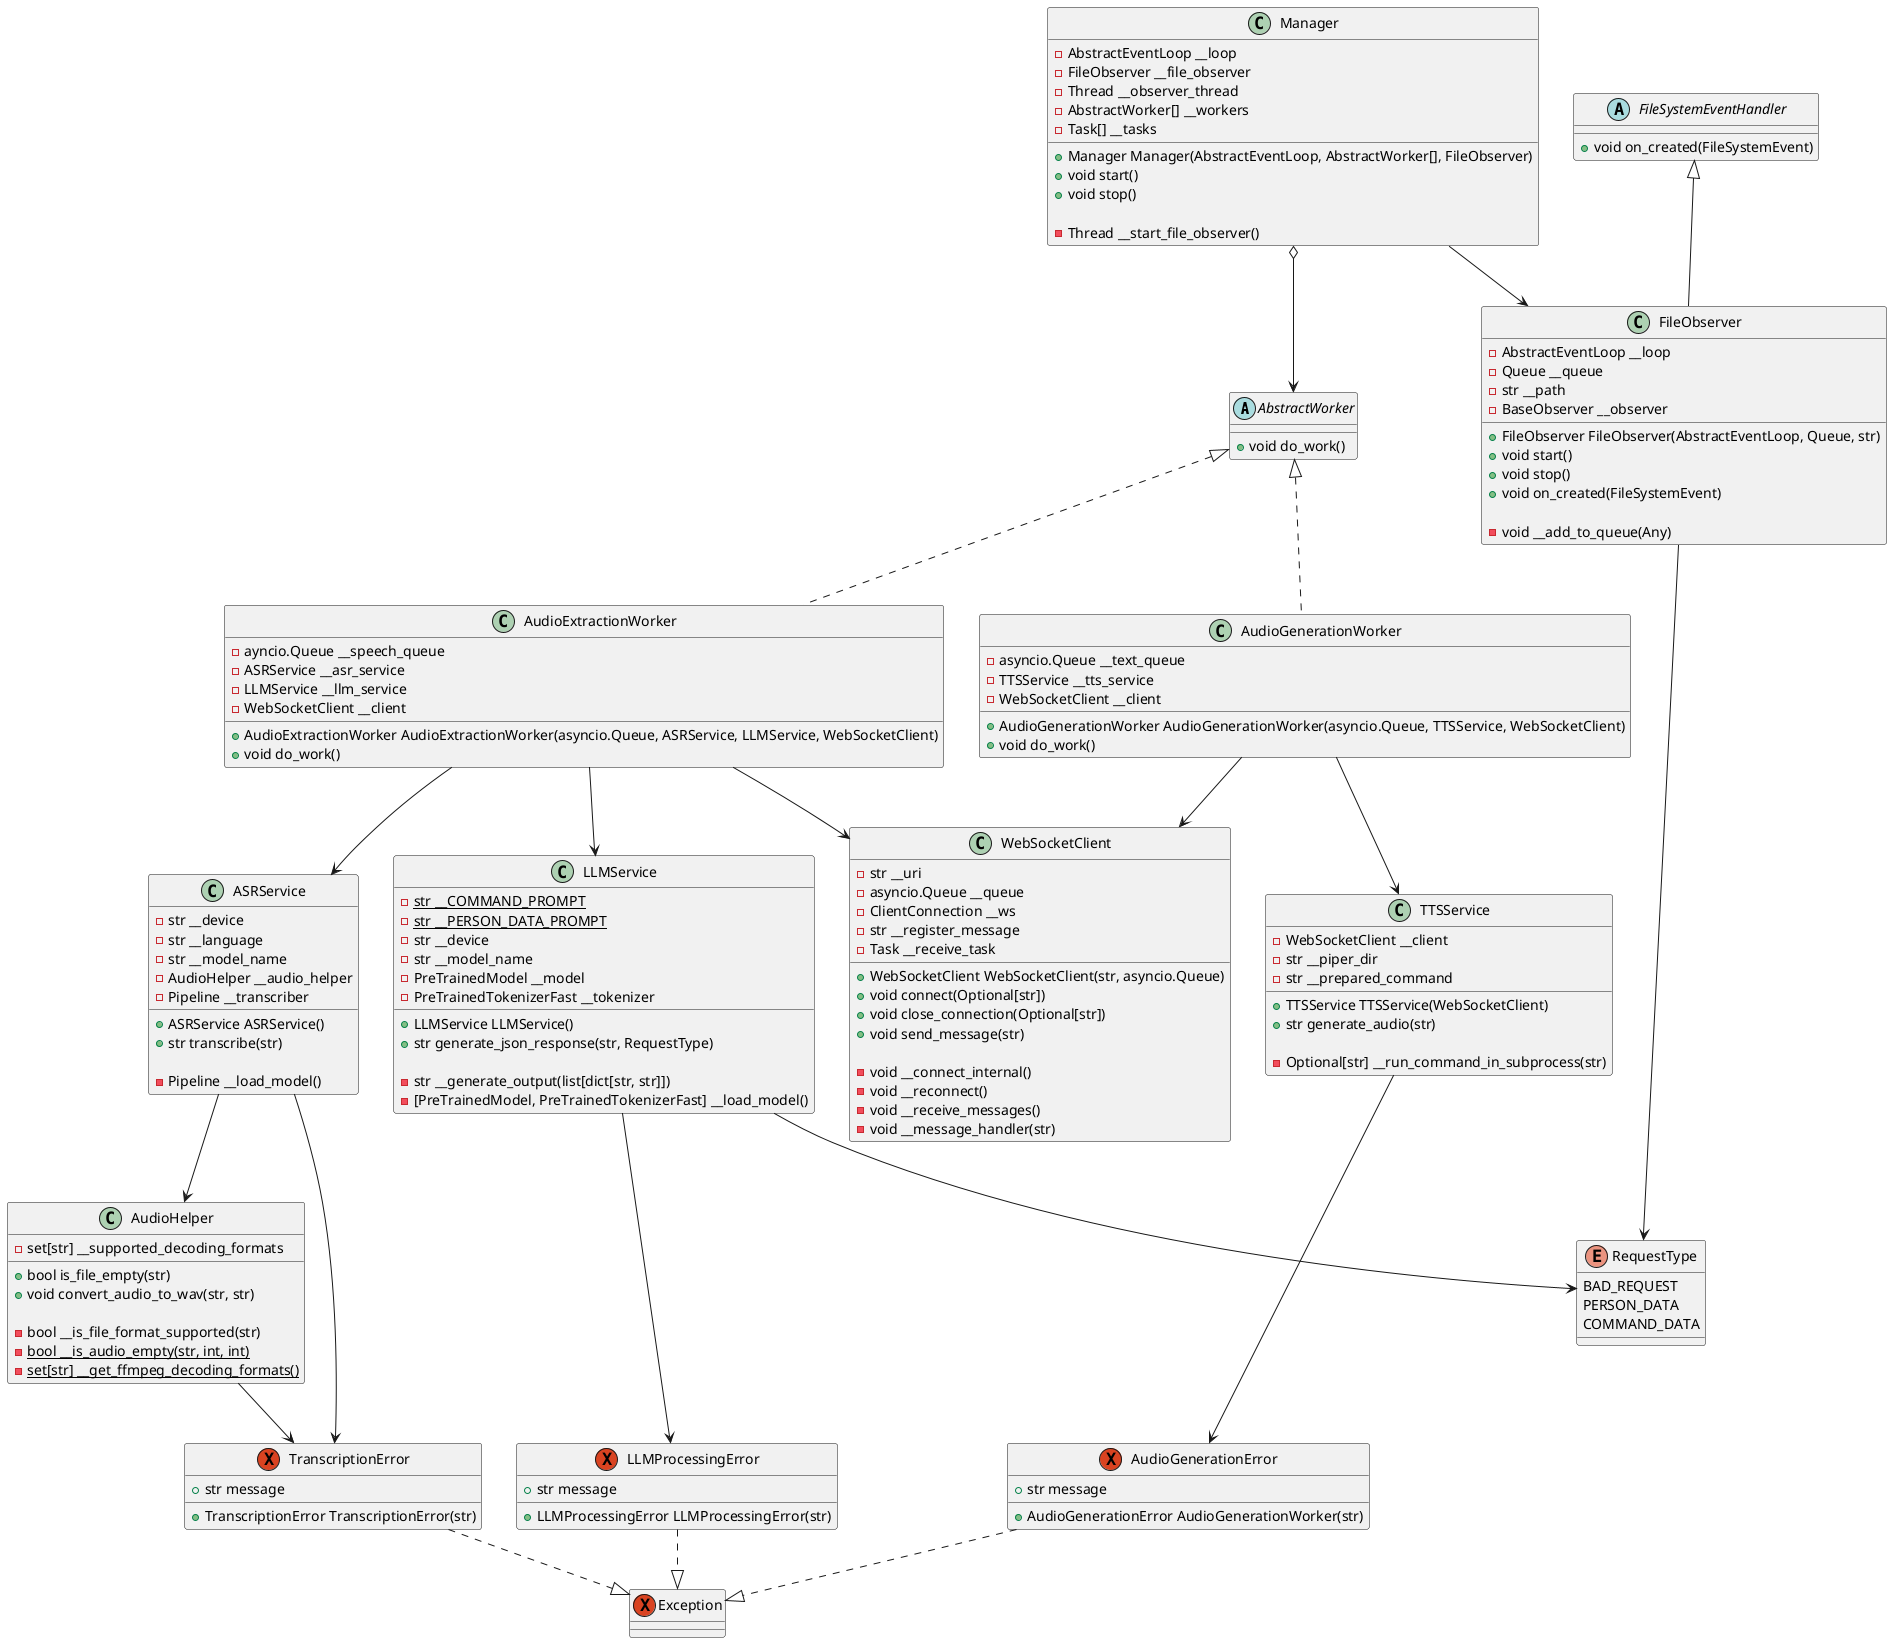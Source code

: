 @startuml

abstract class AbstractWorker{
+void do_work()
}

abstract class FileSystemEventHandler{
+void on_created(FileSystemEvent)
}

class FileObserver{
-AbstractEventLoop __loop
-Queue __queue
-str __path
-BaseObserver __observer

+FileObserver FileObserver(AbstractEventLoop, Queue, str)
+void start()
+void stop()
+void on_created(FileSystemEvent)

-void __add_to_queue(Any)
}

class Manager{
-AbstractEventLoop __loop
-FileObserver __file_observer
-Thread __observer_thread
-AbstractWorker[] __workers
-Task[] __tasks

+Manager Manager(AbstractEventLoop, AbstractWorker[], FileObserver)
+void start()
+void stop()

-Thread __start_file_observer()
}

class AudioExtractionWorker{
-ayncio.Queue __speech_queue
-ASRService __asr_service
-LLMService __llm_service
-WebSocketClient __client

+AudioExtractionWorker AudioExtractionWorker(asyncio.Queue, ASRService, LLMService, WebSocketClient)
+void do_work()
}

class AudioGenerationWorker{
-asyncio.Queue __text_queue
-TTSService __tts_service
-WebSocketClient __client

+AudioGenerationWorker AudioGenerationWorker(asyncio.Queue, TTSService, WebSocketClient)
+void do_work()
}

class ASRService{
-str __device
-str __language
-str __model_name
-AudioHelper __audio_helper
-Pipeline __transcriber

+ASRService ASRService()
+str transcribe(str)

-Pipeline __load_model()
}

class LLMService{
-{static}str __COMMAND_PROMPT
-{static}str __PERSON_DATA_PROMPT
-str __device
-str __model_name
-PreTrainedModel __model
-PreTrainedTokenizerFast __tokenizer

+LLMService LLMService()
+str generate_json_response(str, RequestType)

-str __generate_output(list[dict[str, str]])
-[PreTrainedModel, PreTrainedTokenizerFast] __load_model()
}

class TTSService{
-WebSocketClient __client
-str __piper_dir
-str __prepared_command

+TTSService TTSService(WebSocketClient)
+str generate_audio(str)

-Optional[str] __run_command_in_subprocess(str)
}

class WebSocketClient{
-str __uri
-asyncio.Queue __queue
-ClientConnection __ws
-str __register_message
-Task __receive_task

+WebSocketClient WebSocketClient(str, asyncio.Queue)
+void connect(Optional[str])
+void close_connection(Optional[str])
+void send_message(str)

-void __connect_internal()
-void __reconnect()
-void __receive_messages()
-void __message_handler(str)
}


class AudioHelper{
-set[str] __supported_decoding_formats

+bool is_file_empty(str)
+void convert_audio_to_wav(str, str)

-bool __is_file_format_supported(str)
-{static}bool __is_audio_empty(str, int, int)
-{static}set[str] __get_ffmpeg_decoding_formats()
}

enum RequestType{
BAD_REQUEST
PERSON_DATA
COMMAND_DATA
}


exception AudioGenerationError{
+str message

+AudioGenerationError AudioGenerationWorker(str)
}

exception LLMProcessingError{
+str message

+LLMProcessingError LLMProcessingError(str)
}

exception TranscriptionError{
+str message

+TranscriptionError TranscriptionError(str)
}

exception Exception{
}

Manager o--> AbstractWorker
Manager --> FileObserver
AbstractWorker <|.. AudioExtractionWorker
AbstractWorker <|.. AudioGenerationWorker
AudioExtractionWorker --> ASRService
AudioExtractionWorker --> LLMService
AudioExtractionWorker --> WebSocketClient
AudioGenerationWorker --> TTSService
AudioGenerationWorker --> WebSocketClient
FileSystemEventHandler <|-- FileObserver
ASRService --> AudioHelper
LLMService --> RequestType
FileObserver --> RequestType

AudioGenerationError ..|> Exception
LLMProcessingError ..|> Exception
TranscriptionError ..|> Exception

TTSService --> AudioGenerationError
LLMService --> LLMProcessingError
ASRService --> TranscriptionError
AudioHelper --> TranscriptionError


@enduml